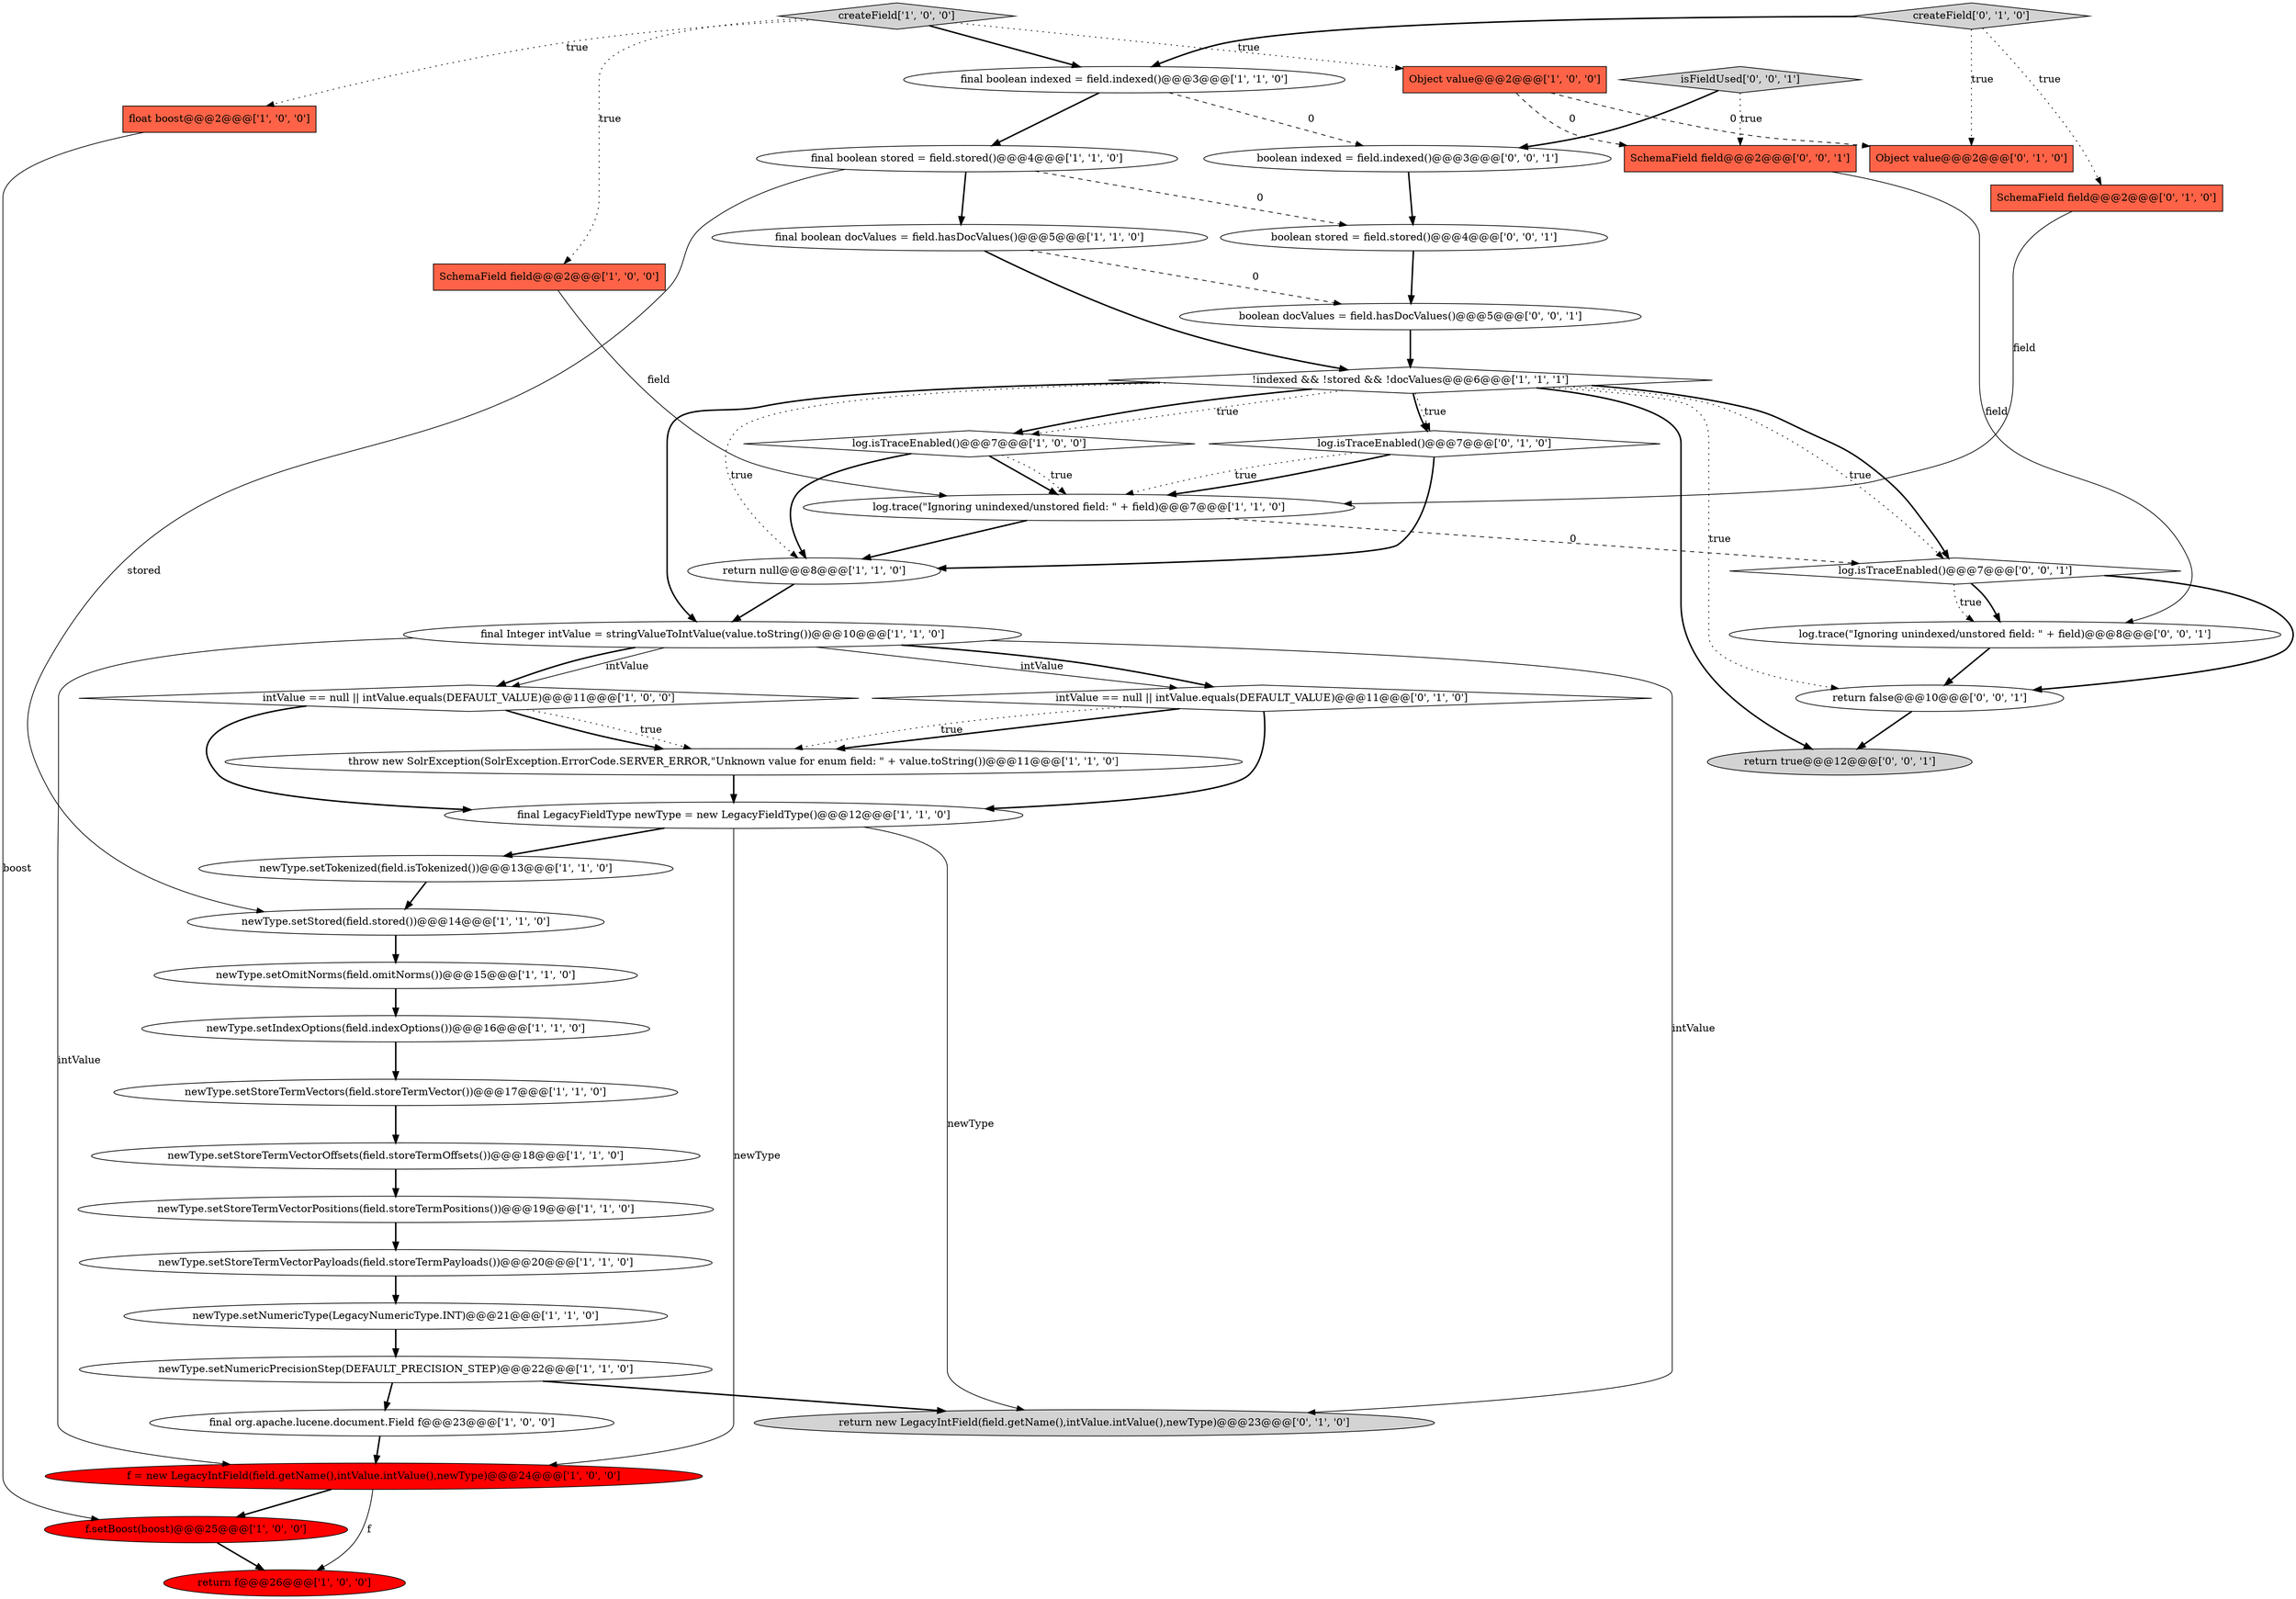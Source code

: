 digraph {
23 [style = filled, label = "newType.setStoreTermVectorPositions(field.storeTermPositions())@@@19@@@['1', '1', '0']", fillcolor = white, shape = ellipse image = "AAA0AAABBB1BBB"];
2 [style = filled, label = "return f@@@26@@@['1', '0', '0']", fillcolor = red, shape = ellipse image = "AAA1AAABBB1BBB"];
39 [style = filled, label = "isFieldUsed['0', '0', '1']", fillcolor = lightgray, shape = diamond image = "AAA0AAABBB3BBB"];
27 [style = filled, label = "Object value@@@2@@@['1', '0', '0']", fillcolor = tomato, shape = box image = "AAA1AAABBB1BBB"];
8 [style = filled, label = "log.isTraceEnabled()@@@7@@@['1', '0', '0']", fillcolor = white, shape = diamond image = "AAA0AAABBB1BBB"];
12 [style = filled, label = "!indexed && !stored && !docValues@@@6@@@['1', '1', '1']", fillcolor = white, shape = diamond image = "AAA0AAABBB1BBB"];
43 [style = filled, label = "SchemaField field@@@2@@@['0', '0', '1']", fillcolor = tomato, shape = box image = "AAA0AAABBB3BBB"];
7 [style = filled, label = "newType.setNumericPrecisionStep(DEFAULT_PRECISION_STEP)@@@22@@@['1', '1', '0']", fillcolor = white, shape = ellipse image = "AAA0AAABBB1BBB"];
20 [style = filled, label = "final LegacyFieldType newType = new LegacyFieldType()@@@12@@@['1', '1', '0']", fillcolor = white, shape = ellipse image = "AAA0AAABBB1BBB"];
6 [style = filled, label = "return null@@@8@@@['1', '1', '0']", fillcolor = white, shape = ellipse image = "AAA0AAABBB1BBB"];
33 [style = filled, label = "createField['0', '1', '0']", fillcolor = lightgray, shape = diamond image = "AAA0AAABBB2BBB"];
10 [style = filled, label = "newType.setTokenized(field.isTokenized())@@@13@@@['1', '1', '0']", fillcolor = white, shape = ellipse image = "AAA0AAABBB1BBB"];
24 [style = filled, label = "newType.setStoreTermVectors(field.storeTermVector())@@@17@@@['1', '1', '0']", fillcolor = white, shape = ellipse image = "AAA0AAABBB1BBB"];
0 [style = filled, label = "f = new LegacyIntField(field.getName(),intValue.intValue(),newType)@@@24@@@['1', '0', '0']", fillcolor = red, shape = ellipse image = "AAA1AAABBB1BBB"];
14 [style = filled, label = "final org.apache.lucene.document.Field f@@@23@@@['1', '0', '0']", fillcolor = white, shape = ellipse image = "AAA0AAABBB1BBB"];
28 [style = filled, label = "f.setBoost(boost)@@@25@@@['1', '0', '0']", fillcolor = red, shape = ellipse image = "AAA1AAABBB1BBB"];
15 [style = filled, label = "final boolean stored = field.stored()@@@4@@@['1', '1', '0']", fillcolor = white, shape = ellipse image = "AAA0AAABBB1BBB"];
42 [style = filled, label = "boolean stored = field.stored()@@@4@@@['0', '0', '1']", fillcolor = white, shape = ellipse image = "AAA0AAABBB3BBB"];
40 [style = filled, label = "log.isTraceEnabled()@@@7@@@['0', '0', '1']", fillcolor = white, shape = diamond image = "AAA0AAABBB3BBB"];
19 [style = filled, label = "log.trace(\"Ignoring unindexed/unstored field: \" + field)@@@7@@@['1', '1', '0']", fillcolor = white, shape = ellipse image = "AAA0AAABBB1BBB"];
36 [style = filled, label = "return false@@@10@@@['0', '0', '1']", fillcolor = white, shape = ellipse image = "AAA0AAABBB3BBB"];
29 [style = filled, label = "return new LegacyIntField(field.getName(),intValue.intValue(),newType)@@@23@@@['0', '1', '0']", fillcolor = lightgray, shape = ellipse image = "AAA0AAABBB2BBB"];
26 [style = filled, label = "createField['1', '0', '0']", fillcolor = lightgray, shape = diamond image = "AAA0AAABBB1BBB"];
17 [style = filled, label = "intValue == null || intValue.equals(DEFAULT_VALUE)@@@11@@@['1', '0', '0']", fillcolor = white, shape = diamond image = "AAA0AAABBB1BBB"];
21 [style = filled, label = "newType.setStoreTermVectorOffsets(field.storeTermOffsets())@@@18@@@['1', '1', '0']", fillcolor = white, shape = ellipse image = "AAA0AAABBB1BBB"];
30 [style = filled, label = "log.isTraceEnabled()@@@7@@@['0', '1', '0']", fillcolor = white, shape = diamond image = "AAA0AAABBB2BBB"];
35 [style = filled, label = "log.trace(\"Ignoring unindexed/unstored field: \" + field)@@@8@@@['0', '0', '1']", fillcolor = white, shape = ellipse image = "AAA0AAABBB3BBB"];
13 [style = filled, label = "newType.setNumericType(LegacyNumericType.INT)@@@21@@@['1', '1', '0']", fillcolor = white, shape = ellipse image = "AAA0AAABBB1BBB"];
37 [style = filled, label = "return true@@@12@@@['0', '0', '1']", fillcolor = lightgray, shape = ellipse image = "AAA0AAABBB3BBB"];
9 [style = filled, label = "newType.setIndexOptions(field.indexOptions())@@@16@@@['1', '1', '0']", fillcolor = white, shape = ellipse image = "AAA0AAABBB1BBB"];
34 [style = filled, label = "Object value@@@2@@@['0', '1', '0']", fillcolor = tomato, shape = box image = "AAA1AAABBB2BBB"];
31 [style = filled, label = "intValue == null || intValue.equals(DEFAULT_VALUE)@@@11@@@['0', '1', '0']", fillcolor = white, shape = diamond image = "AAA0AAABBB2BBB"];
41 [style = filled, label = "boolean indexed = field.indexed()@@@3@@@['0', '0', '1']", fillcolor = white, shape = ellipse image = "AAA0AAABBB3BBB"];
18 [style = filled, label = "throw new SolrException(SolrException.ErrorCode.SERVER_ERROR,\"Unknown value for enum field: \" + value.toString())@@@11@@@['1', '1', '0']", fillcolor = white, shape = ellipse image = "AAA0AAABBB1BBB"];
32 [style = filled, label = "SchemaField field@@@2@@@['0', '1', '0']", fillcolor = tomato, shape = box image = "AAA0AAABBB2BBB"];
38 [style = filled, label = "boolean docValues = field.hasDocValues()@@@5@@@['0', '0', '1']", fillcolor = white, shape = ellipse image = "AAA0AAABBB3BBB"];
1 [style = filled, label = "final Integer intValue = stringValueToIntValue(value.toString())@@@10@@@['1', '1', '0']", fillcolor = white, shape = ellipse image = "AAA0AAABBB1BBB"];
3 [style = filled, label = "final boolean docValues = field.hasDocValues()@@@5@@@['1', '1', '0']", fillcolor = white, shape = ellipse image = "AAA0AAABBB1BBB"];
11 [style = filled, label = "float boost@@@2@@@['1', '0', '0']", fillcolor = tomato, shape = box image = "AAA0AAABBB1BBB"];
16 [style = filled, label = "newType.setOmitNorms(field.omitNorms())@@@15@@@['1', '1', '0']", fillcolor = white, shape = ellipse image = "AAA0AAABBB1BBB"];
4 [style = filled, label = "newType.setStored(field.stored())@@@14@@@['1', '1', '0']", fillcolor = white, shape = ellipse image = "AAA0AAABBB1BBB"];
5 [style = filled, label = "final boolean indexed = field.indexed()@@@3@@@['1', '1', '0']", fillcolor = white, shape = ellipse image = "AAA0AAABBB1BBB"];
25 [style = filled, label = "newType.setStoreTermVectorPayloads(field.storeTermPayloads())@@@20@@@['1', '1', '0']", fillcolor = white, shape = ellipse image = "AAA0AAABBB1BBB"];
22 [style = filled, label = "SchemaField field@@@2@@@['1', '0', '0']", fillcolor = tomato, shape = box image = "AAA0AAABBB1BBB"];
27->43 [style = dashed, label="0"];
23->25 [style = bold, label=""];
12->40 [style = dotted, label="true"];
40->35 [style = bold, label=""];
17->18 [style = dotted, label="true"];
39->43 [style = dotted, label="true"];
25->13 [style = bold, label=""];
26->5 [style = bold, label=""];
8->19 [style = bold, label=""];
12->8 [style = dotted, label="true"];
33->32 [style = dotted, label="true"];
26->27 [style = dotted, label="true"];
33->34 [style = dotted, label="true"];
1->31 [style = solid, label="intValue"];
3->38 [style = dashed, label="0"];
12->36 [style = dotted, label="true"];
33->5 [style = bold, label=""];
30->19 [style = dotted, label="true"];
38->12 [style = bold, label=""];
5->15 [style = bold, label=""];
31->18 [style = bold, label=""];
12->30 [style = bold, label=""];
8->6 [style = bold, label=""];
1->17 [style = solid, label="intValue"];
3->12 [style = bold, label=""];
1->29 [style = solid, label="intValue"];
43->35 [style = solid, label="field"];
20->0 [style = solid, label="newType"];
15->4 [style = solid, label="stored"];
15->3 [style = bold, label=""];
12->1 [style = bold, label=""];
19->6 [style = bold, label=""];
11->28 [style = solid, label="boost"];
0->28 [style = bold, label=""];
30->6 [style = bold, label=""];
12->37 [style = bold, label=""];
12->30 [style = dotted, label="true"];
31->18 [style = dotted, label="true"];
1->17 [style = bold, label=""];
40->35 [style = dotted, label="true"];
20->10 [style = bold, label=""];
7->14 [style = bold, label=""];
15->42 [style = dashed, label="0"];
6->1 [style = bold, label=""];
28->2 [style = bold, label=""];
18->20 [style = bold, label=""];
30->19 [style = bold, label=""];
12->40 [style = bold, label=""];
22->19 [style = solid, label="field"];
32->19 [style = solid, label="field"];
20->29 [style = solid, label="newType"];
14->0 [style = bold, label=""];
24->21 [style = bold, label=""];
40->36 [style = bold, label=""];
12->6 [style = dotted, label="true"];
12->8 [style = bold, label=""];
13->7 [style = bold, label=""];
7->29 [style = bold, label=""];
10->4 [style = bold, label=""];
0->2 [style = solid, label="f"];
26->22 [style = dotted, label="true"];
39->41 [style = bold, label=""];
36->37 [style = bold, label=""];
26->11 [style = dotted, label="true"];
35->36 [style = bold, label=""];
31->20 [style = bold, label=""];
1->31 [style = bold, label=""];
8->19 [style = dotted, label="true"];
27->34 [style = dashed, label="0"];
5->41 [style = dashed, label="0"];
9->24 [style = bold, label=""];
16->9 [style = bold, label=""];
17->18 [style = bold, label=""];
4->16 [style = bold, label=""];
41->42 [style = bold, label=""];
42->38 [style = bold, label=""];
19->40 [style = dashed, label="0"];
17->20 [style = bold, label=""];
21->23 [style = bold, label=""];
1->0 [style = solid, label="intValue"];
}
